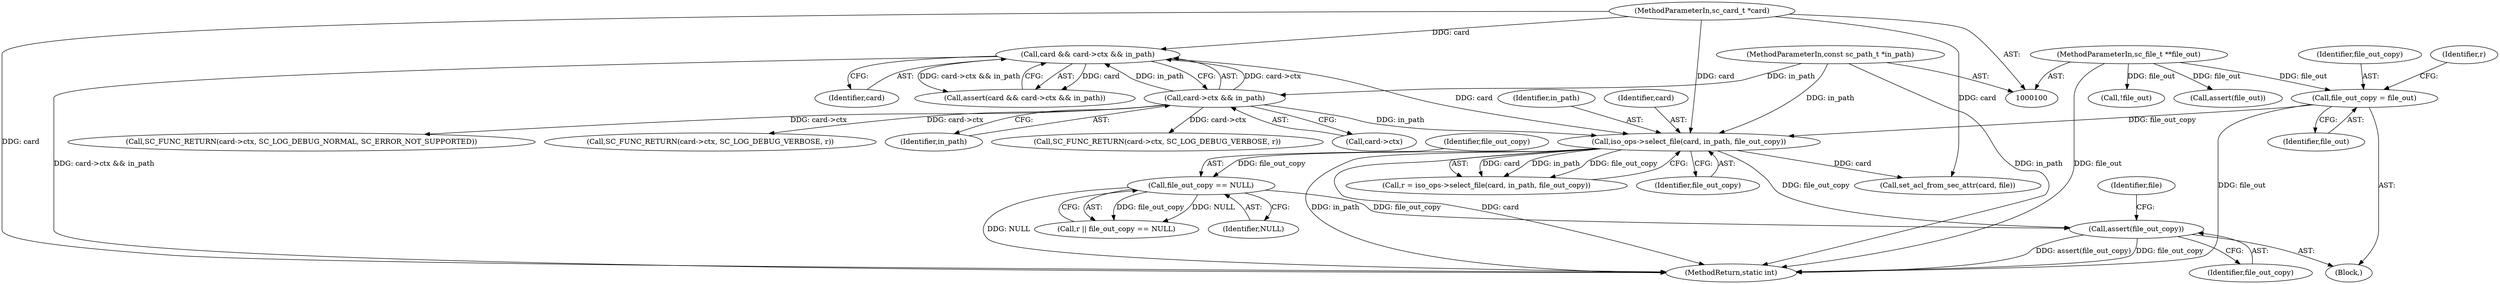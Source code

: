 digraph "0_OpenSC_8fe377e93b4b56060e5bbfb6f3142ceaeca744fa_16@API" {
"1000157" [label="(Call,assert(file_out_copy))"];
"1000141" [label="(Call,iso_ops->select_file(card, in_path, file_out_copy))"];
"1000109" [label="(Call,card && card->ctx && in_path)"];
"1000101" [label="(MethodParameterIn,sc_card_t *card)"];
"1000111" [label="(Call,card->ctx && in_path)"];
"1000102" [label="(MethodParameterIn,const sc_path_t *in_path)"];
"1000136" [label="(Call,file_out_copy = file_out)"];
"1000103" [label="(MethodParameterIn,sc_file_t **file_out)"];
"1000148" [label="(Call,file_out_copy == NULL)"];
"1000136" [label="(Call,file_out_copy = file_out)"];
"1000150" [label="(Identifier,NULL)"];
"1000104" [label="(Block,)"];
"1000101" [label="(MethodParameterIn,sc_card_t *card)"];
"1000185" [label="(Call,!file_out)"];
"1000124" [label="(Call,SC_FUNC_RETURN(card->ctx, SC_LOG_DEBUG_NORMAL, SC_ERROR_NOT_SUPPORTED))"];
"1000143" [label="(Identifier,in_path)"];
"1000191" [label="(Call,assert(file_out))"];
"1000103" [label="(MethodParameterIn,sc_file_t **file_out)"];
"1000158" [label="(Identifier,file_out_copy)"];
"1000138" [label="(Identifier,file_out)"];
"1000148" [label="(Call,file_out_copy == NULL)"];
"1000110" [label="(Identifier,card)"];
"1000111" [label="(Call,card->ctx && in_path)"];
"1000151" [label="(Call,SC_FUNC_RETURN(card->ctx, SC_LOG_DEBUG_VERBOSE, r))"];
"1000108" [label="(Call,assert(card && card->ctx && in_path))"];
"1000146" [label="(Call,r || file_out_copy == NULL)"];
"1000139" [label="(Call,r = iso_ops->select_file(card, in_path, file_out_copy))"];
"1000157" [label="(Call,assert(file_out_copy))"];
"1000175" [label="(Call,set_acl_from_sec_attr(card, file))"];
"1000140" [label="(Identifier,r)"];
"1000160" [label="(Identifier,file)"];
"1000142" [label="(Identifier,card)"];
"1000197" [label="(Call,SC_FUNC_RETURN(card->ctx, SC_LOG_DEBUG_VERBOSE, r))"];
"1000149" [label="(Identifier,file_out_copy)"];
"1000137" [label="(Identifier,file_out_copy)"];
"1000102" [label="(MethodParameterIn,const sc_path_t *in_path)"];
"1000112" [label="(Call,card->ctx)"];
"1000203" [label="(MethodReturn,static int)"];
"1000115" [label="(Identifier,in_path)"];
"1000141" [label="(Call,iso_ops->select_file(card, in_path, file_out_copy))"];
"1000144" [label="(Identifier,file_out_copy)"];
"1000109" [label="(Call,card && card->ctx && in_path)"];
"1000157" -> "1000104"  [label="AST: "];
"1000157" -> "1000158"  [label="CFG: "];
"1000158" -> "1000157"  [label="AST: "];
"1000160" -> "1000157"  [label="CFG: "];
"1000157" -> "1000203"  [label="DDG: assert(file_out_copy)"];
"1000157" -> "1000203"  [label="DDG: file_out_copy"];
"1000141" -> "1000157"  [label="DDG: file_out_copy"];
"1000148" -> "1000157"  [label="DDG: file_out_copy"];
"1000141" -> "1000139"  [label="AST: "];
"1000141" -> "1000144"  [label="CFG: "];
"1000142" -> "1000141"  [label="AST: "];
"1000143" -> "1000141"  [label="AST: "];
"1000144" -> "1000141"  [label="AST: "];
"1000139" -> "1000141"  [label="CFG: "];
"1000141" -> "1000203"  [label="DDG: card"];
"1000141" -> "1000203"  [label="DDG: in_path"];
"1000141" -> "1000139"  [label="DDG: card"];
"1000141" -> "1000139"  [label="DDG: in_path"];
"1000141" -> "1000139"  [label="DDG: file_out_copy"];
"1000109" -> "1000141"  [label="DDG: card"];
"1000101" -> "1000141"  [label="DDG: card"];
"1000111" -> "1000141"  [label="DDG: in_path"];
"1000102" -> "1000141"  [label="DDG: in_path"];
"1000136" -> "1000141"  [label="DDG: file_out_copy"];
"1000141" -> "1000148"  [label="DDG: file_out_copy"];
"1000141" -> "1000175"  [label="DDG: card"];
"1000109" -> "1000108"  [label="AST: "];
"1000109" -> "1000110"  [label="CFG: "];
"1000109" -> "1000111"  [label="CFG: "];
"1000110" -> "1000109"  [label="AST: "];
"1000111" -> "1000109"  [label="AST: "];
"1000108" -> "1000109"  [label="CFG: "];
"1000109" -> "1000203"  [label="DDG: card->ctx && in_path"];
"1000109" -> "1000108"  [label="DDG: card"];
"1000109" -> "1000108"  [label="DDG: card->ctx && in_path"];
"1000101" -> "1000109"  [label="DDG: card"];
"1000111" -> "1000109"  [label="DDG: card->ctx"];
"1000111" -> "1000109"  [label="DDG: in_path"];
"1000101" -> "1000100"  [label="AST: "];
"1000101" -> "1000203"  [label="DDG: card"];
"1000101" -> "1000175"  [label="DDG: card"];
"1000111" -> "1000112"  [label="CFG: "];
"1000111" -> "1000115"  [label="CFG: "];
"1000112" -> "1000111"  [label="AST: "];
"1000115" -> "1000111"  [label="AST: "];
"1000102" -> "1000111"  [label="DDG: in_path"];
"1000111" -> "1000124"  [label="DDG: card->ctx"];
"1000111" -> "1000151"  [label="DDG: card->ctx"];
"1000111" -> "1000197"  [label="DDG: card->ctx"];
"1000102" -> "1000100"  [label="AST: "];
"1000102" -> "1000203"  [label="DDG: in_path"];
"1000136" -> "1000104"  [label="AST: "];
"1000136" -> "1000138"  [label="CFG: "];
"1000137" -> "1000136"  [label="AST: "];
"1000138" -> "1000136"  [label="AST: "];
"1000140" -> "1000136"  [label="CFG: "];
"1000136" -> "1000203"  [label="DDG: file_out"];
"1000103" -> "1000136"  [label="DDG: file_out"];
"1000103" -> "1000100"  [label="AST: "];
"1000103" -> "1000203"  [label="DDG: file_out"];
"1000103" -> "1000185"  [label="DDG: file_out"];
"1000103" -> "1000191"  [label="DDG: file_out"];
"1000148" -> "1000146"  [label="AST: "];
"1000148" -> "1000150"  [label="CFG: "];
"1000149" -> "1000148"  [label="AST: "];
"1000150" -> "1000148"  [label="AST: "];
"1000146" -> "1000148"  [label="CFG: "];
"1000148" -> "1000203"  [label="DDG: NULL"];
"1000148" -> "1000146"  [label="DDG: file_out_copy"];
"1000148" -> "1000146"  [label="DDG: NULL"];
}
